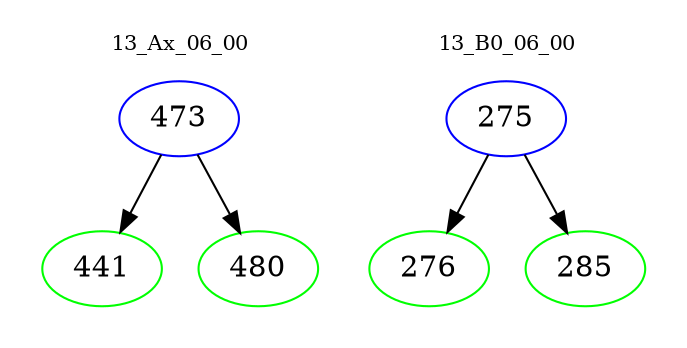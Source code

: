 digraph{
subgraph cluster_0 {
color = white
label = "13_Ax_06_00";
fontsize=10;
T0_473 [label="473", color="blue"]
T0_473 -> T0_441 [color="black"]
T0_441 [label="441", color="green"]
T0_473 -> T0_480 [color="black"]
T0_480 [label="480", color="green"]
}
subgraph cluster_1 {
color = white
label = "13_B0_06_00";
fontsize=10;
T1_275 [label="275", color="blue"]
T1_275 -> T1_276 [color="black"]
T1_276 [label="276", color="green"]
T1_275 -> T1_285 [color="black"]
T1_285 [label="285", color="green"]
}
}
